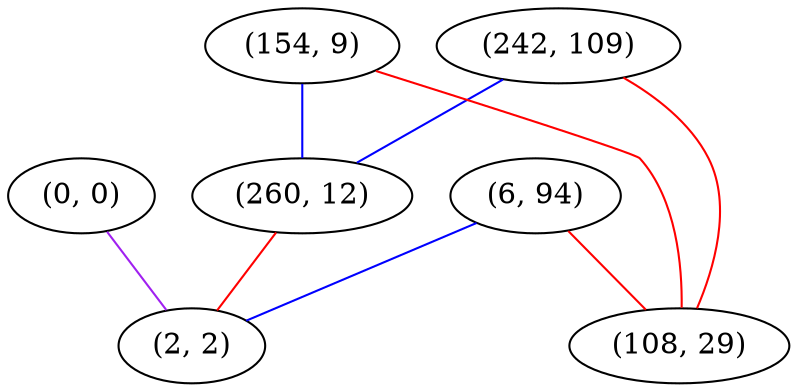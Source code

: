 graph "" {
"(242, 109)";
"(0, 0)";
"(154, 9)";
"(6, 94)";
"(260, 12)";
"(2, 2)";
"(108, 29)";
"(242, 109)" -- "(108, 29)"  [color=red, key=0, weight=1];
"(242, 109)" -- "(260, 12)"  [color=blue, key=0, weight=3];
"(0, 0)" -- "(2, 2)"  [color=purple, key=0, weight=4];
"(154, 9)" -- "(108, 29)"  [color=red, key=0, weight=1];
"(154, 9)" -- "(260, 12)"  [color=blue, key=0, weight=3];
"(6, 94)" -- "(108, 29)"  [color=red, key=0, weight=1];
"(6, 94)" -- "(2, 2)"  [color=blue, key=0, weight=3];
"(260, 12)" -- "(2, 2)"  [color=red, key=0, weight=1];
}
